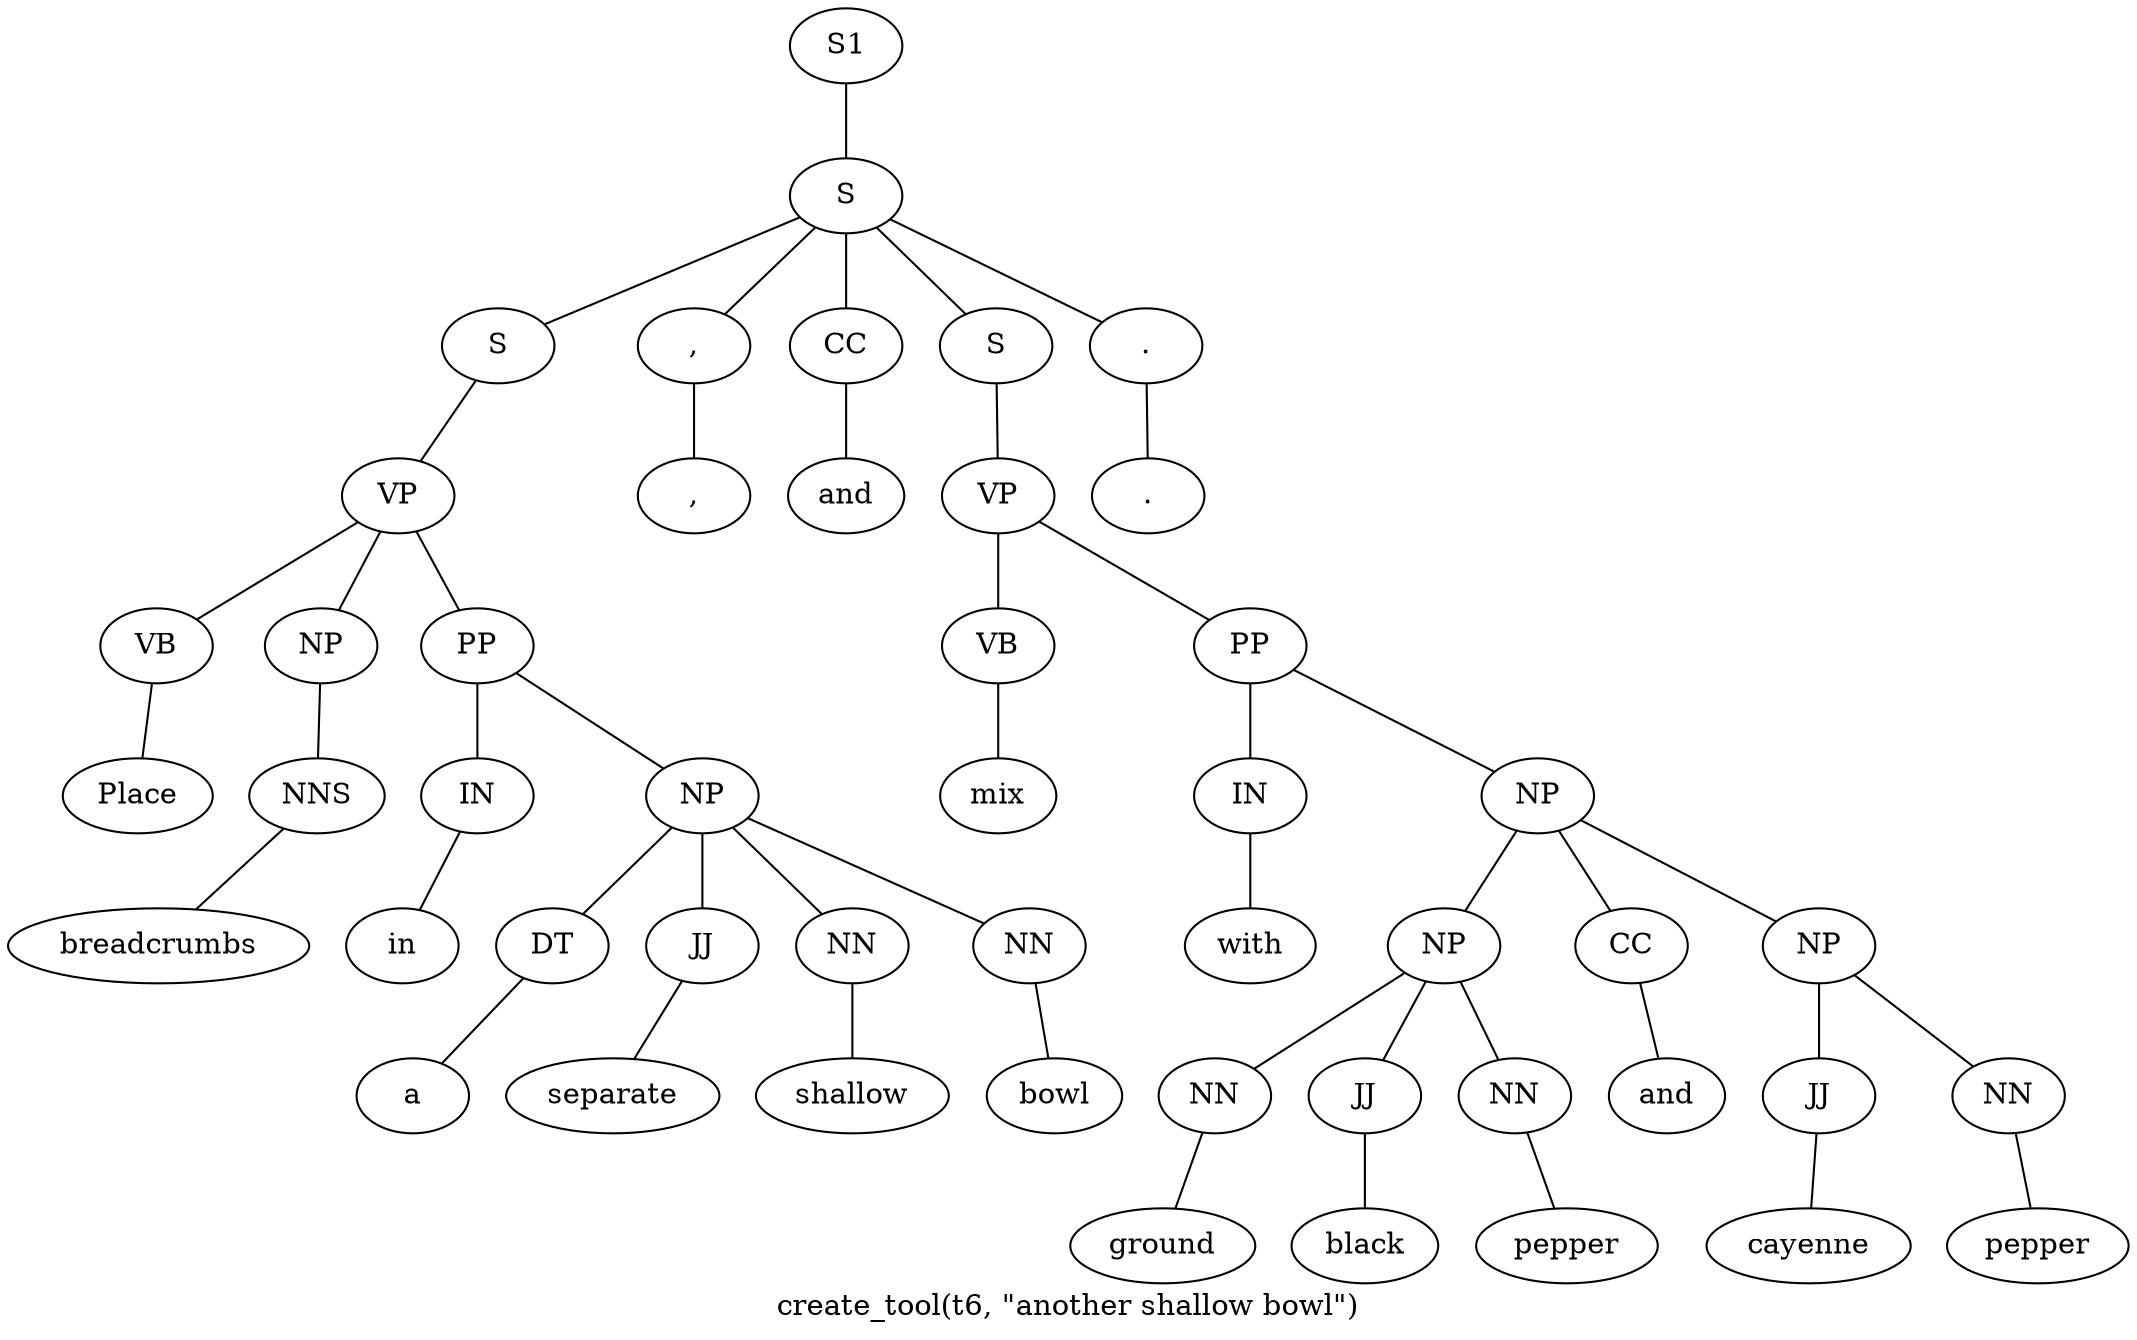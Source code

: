 graph SyntaxGraph {
	label = "create_tool(t6, \"another shallow bowl\")";
	Node0 [label="S1"];
	Node1 [label="S"];
	Node2 [label="S"];
	Node3 [label="VP"];
	Node4 [label="VB"];
	Node5 [label="Place"];
	Node6 [label="NP"];
	Node7 [label="NNS"];
	Node8 [label="breadcrumbs"];
	Node9 [label="PP"];
	Node10 [label="IN"];
	Node11 [label="in"];
	Node12 [label="NP"];
	Node13 [label="DT"];
	Node14 [label="a"];
	Node15 [label="JJ"];
	Node16 [label="separate"];
	Node17 [label="NN"];
	Node18 [label="shallow"];
	Node19 [label="NN"];
	Node20 [label="bowl"];
	Node21 [label=","];
	Node22 [label=","];
	Node23 [label="CC"];
	Node24 [label="and"];
	Node25 [label="S"];
	Node26 [label="VP"];
	Node27 [label="VB"];
	Node28 [label="mix"];
	Node29 [label="PP"];
	Node30 [label="IN"];
	Node31 [label="with"];
	Node32 [label="NP"];
	Node33 [label="NP"];
	Node34 [label="NN"];
	Node35 [label="ground"];
	Node36 [label="JJ"];
	Node37 [label="black"];
	Node38 [label="NN"];
	Node39 [label="pepper"];
	Node40 [label="CC"];
	Node41 [label="and"];
	Node42 [label="NP"];
	Node43 [label="JJ"];
	Node44 [label="cayenne"];
	Node45 [label="NN"];
	Node46 [label="pepper"];
	Node47 [label="."];
	Node48 [label="."];

	Node0 -- Node1;
	Node1 -- Node2;
	Node1 -- Node21;
	Node1 -- Node23;
	Node1 -- Node25;
	Node1 -- Node47;
	Node2 -- Node3;
	Node3 -- Node4;
	Node3 -- Node6;
	Node3 -- Node9;
	Node4 -- Node5;
	Node6 -- Node7;
	Node7 -- Node8;
	Node9 -- Node10;
	Node9 -- Node12;
	Node10 -- Node11;
	Node12 -- Node13;
	Node12 -- Node15;
	Node12 -- Node17;
	Node12 -- Node19;
	Node13 -- Node14;
	Node15 -- Node16;
	Node17 -- Node18;
	Node19 -- Node20;
	Node21 -- Node22;
	Node23 -- Node24;
	Node25 -- Node26;
	Node26 -- Node27;
	Node26 -- Node29;
	Node27 -- Node28;
	Node29 -- Node30;
	Node29 -- Node32;
	Node30 -- Node31;
	Node32 -- Node33;
	Node32 -- Node40;
	Node32 -- Node42;
	Node33 -- Node34;
	Node33 -- Node36;
	Node33 -- Node38;
	Node34 -- Node35;
	Node36 -- Node37;
	Node38 -- Node39;
	Node40 -- Node41;
	Node42 -- Node43;
	Node42 -- Node45;
	Node43 -- Node44;
	Node45 -- Node46;
	Node47 -- Node48;
}